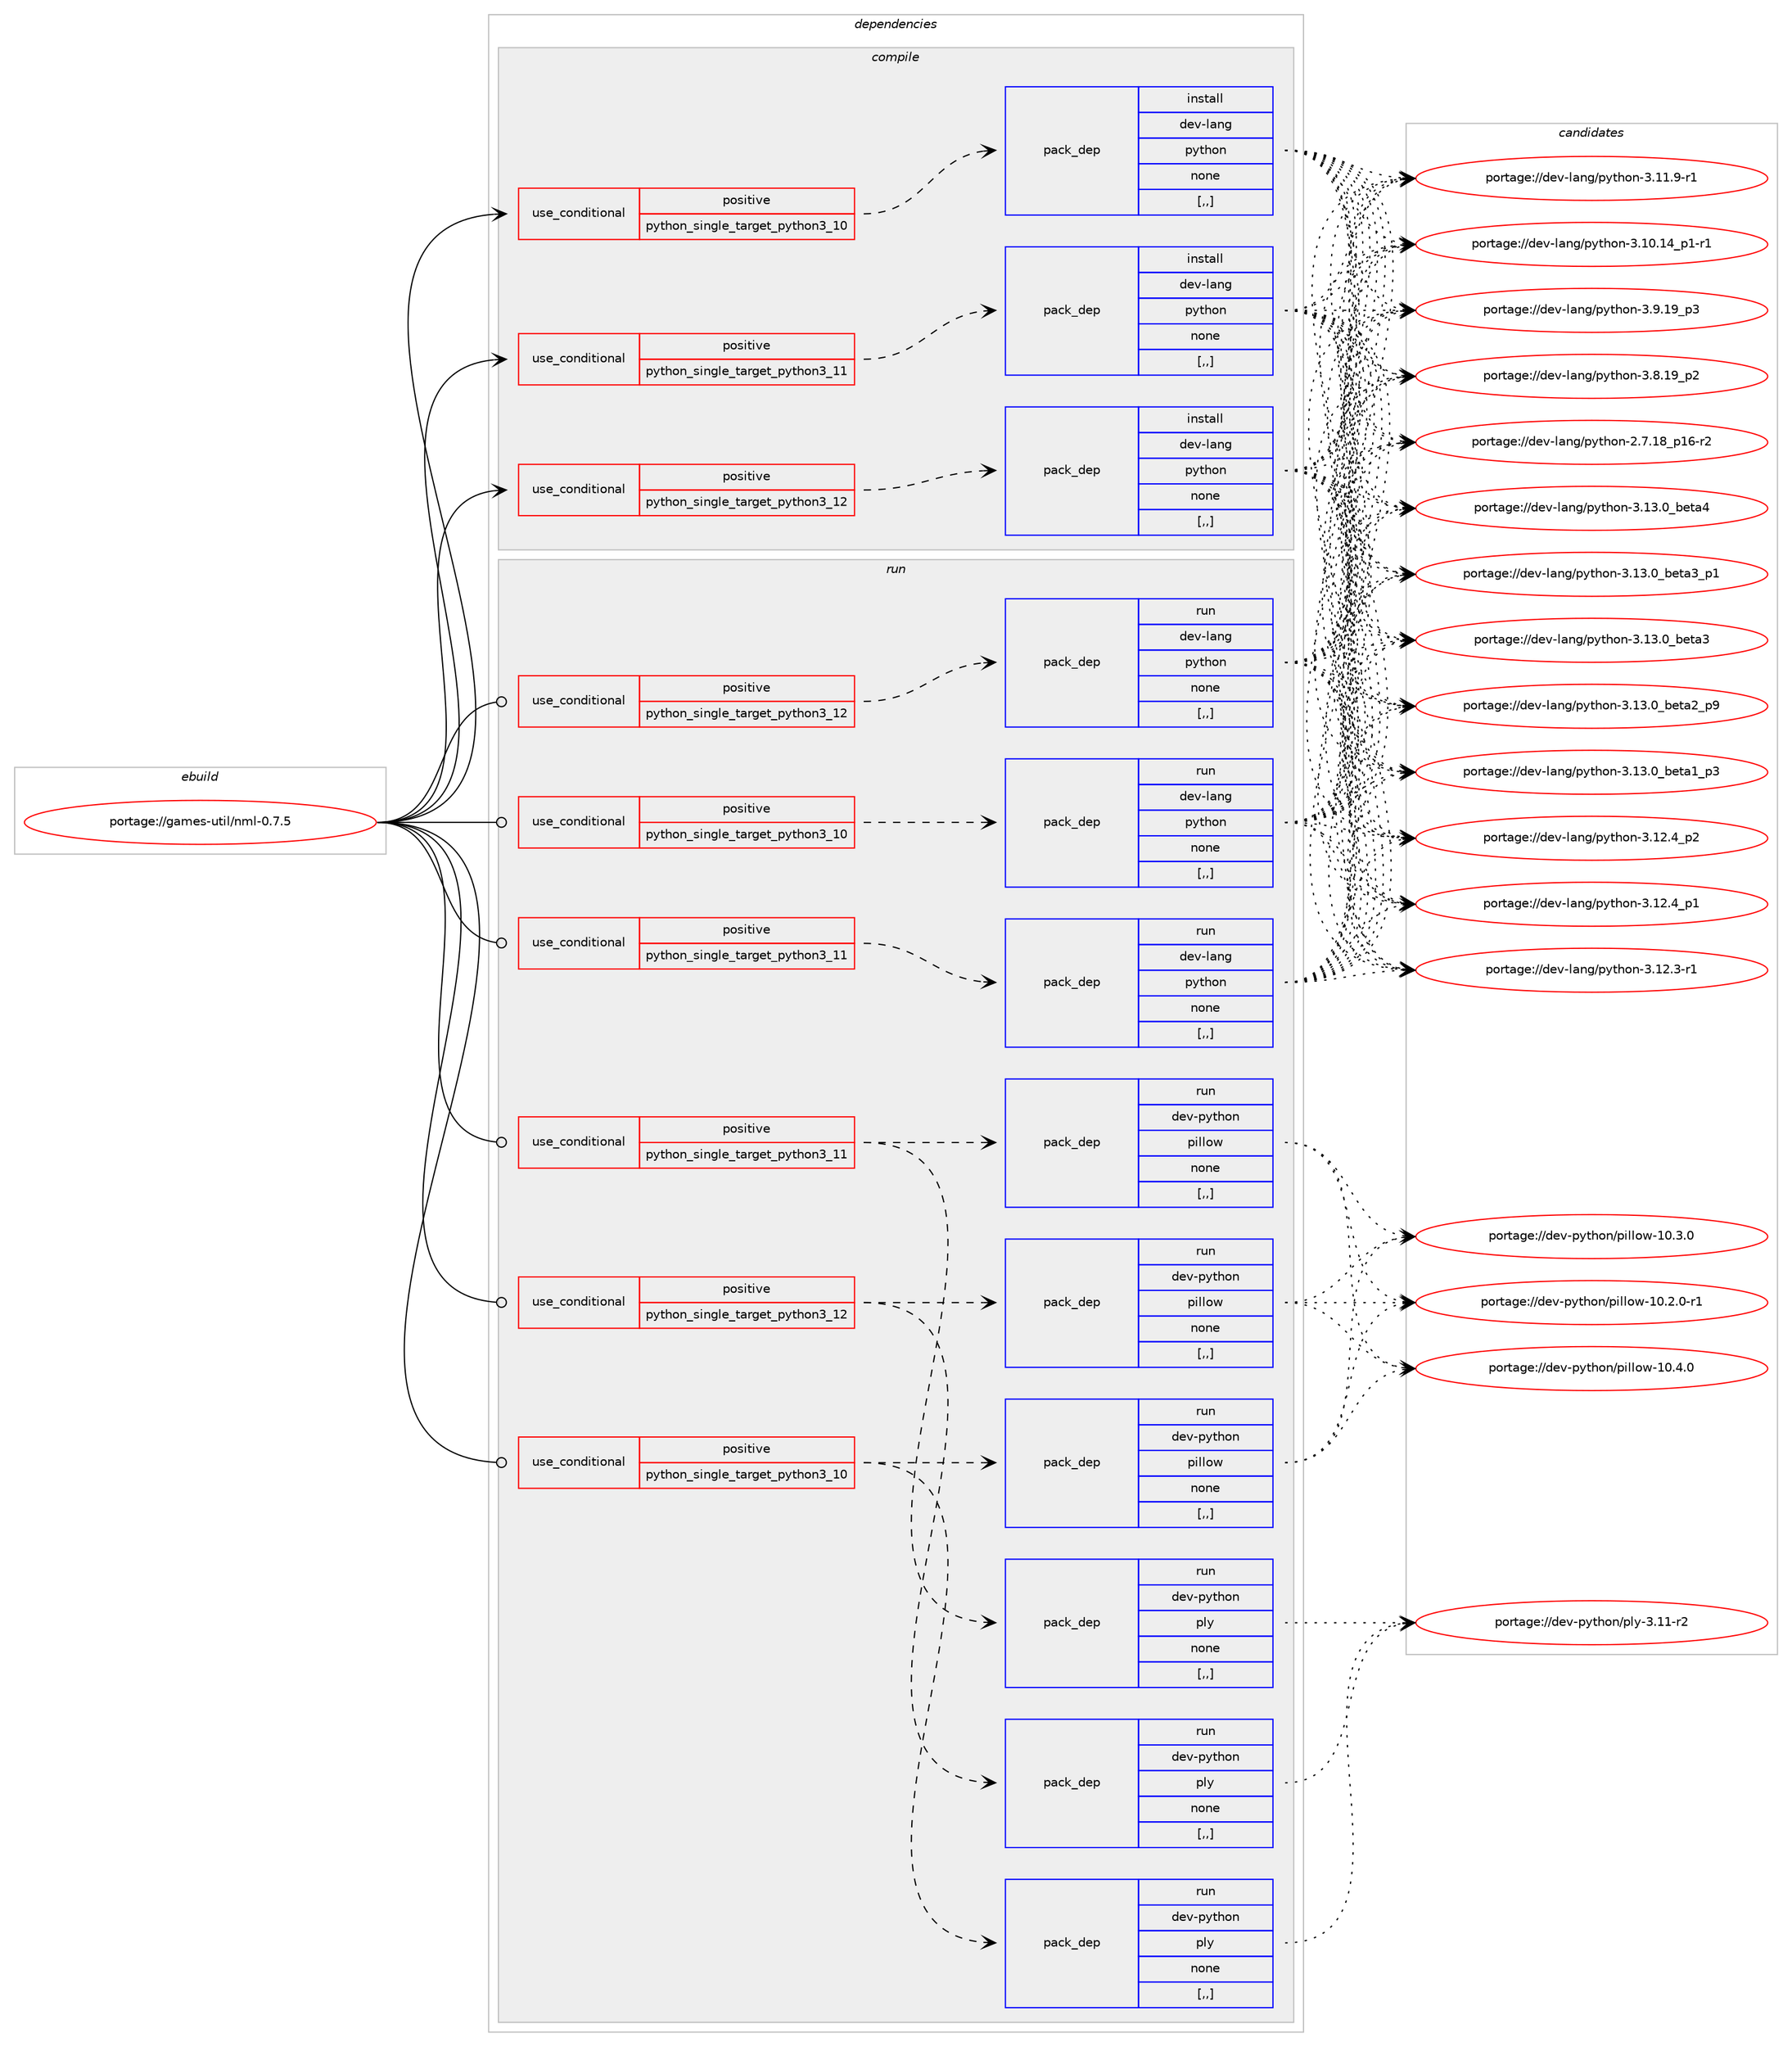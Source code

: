 digraph prolog {

# *************
# Graph options
# *************

newrank=true;
concentrate=true;
compound=true;
graph [rankdir=LR,fontname=Helvetica,fontsize=10,ranksep=1.5];#, ranksep=2.5, nodesep=0.2];
edge  [arrowhead=vee];
node  [fontname=Helvetica,fontsize=10];

# **********
# The ebuild
# **********

subgraph cluster_leftcol {
color=gray;
label=<<i>ebuild</i>>;
id [label="portage://games-util/nml-0.7.5", color=red, width=4, href="../games-util/nml-0.7.5.svg"];
}

# ****************
# The dependencies
# ****************

subgraph cluster_midcol {
color=gray;
label=<<i>dependencies</i>>;
subgraph cluster_compile {
fillcolor="#eeeeee";
style=filled;
label=<<i>compile</i>>;
subgraph cond64978 {
dependency235797 [label=<<TABLE BORDER="0" CELLBORDER="1" CELLSPACING="0" CELLPADDING="4"><TR><TD ROWSPAN="3" CELLPADDING="10">use_conditional</TD></TR><TR><TD>positive</TD></TR><TR><TD>python_single_target_python3_10</TD></TR></TABLE>>, shape=none, color=red];
subgraph pack169290 {
dependency235798 [label=<<TABLE BORDER="0" CELLBORDER="1" CELLSPACING="0" CELLPADDING="4" WIDTH="220"><TR><TD ROWSPAN="6" CELLPADDING="30">pack_dep</TD></TR><TR><TD WIDTH="110">install</TD></TR><TR><TD>dev-lang</TD></TR><TR><TD>python</TD></TR><TR><TD>none</TD></TR><TR><TD>[,,]</TD></TR></TABLE>>, shape=none, color=blue];
}
dependency235797:e -> dependency235798:w [weight=20,style="dashed",arrowhead="vee"];
}
id:e -> dependency235797:w [weight=20,style="solid",arrowhead="vee"];
subgraph cond64979 {
dependency235799 [label=<<TABLE BORDER="0" CELLBORDER="1" CELLSPACING="0" CELLPADDING="4"><TR><TD ROWSPAN="3" CELLPADDING="10">use_conditional</TD></TR><TR><TD>positive</TD></TR><TR><TD>python_single_target_python3_11</TD></TR></TABLE>>, shape=none, color=red];
subgraph pack169291 {
dependency235800 [label=<<TABLE BORDER="0" CELLBORDER="1" CELLSPACING="0" CELLPADDING="4" WIDTH="220"><TR><TD ROWSPAN="6" CELLPADDING="30">pack_dep</TD></TR><TR><TD WIDTH="110">install</TD></TR><TR><TD>dev-lang</TD></TR><TR><TD>python</TD></TR><TR><TD>none</TD></TR><TR><TD>[,,]</TD></TR></TABLE>>, shape=none, color=blue];
}
dependency235799:e -> dependency235800:w [weight=20,style="dashed",arrowhead="vee"];
}
id:e -> dependency235799:w [weight=20,style="solid",arrowhead="vee"];
subgraph cond64980 {
dependency235801 [label=<<TABLE BORDER="0" CELLBORDER="1" CELLSPACING="0" CELLPADDING="4"><TR><TD ROWSPAN="3" CELLPADDING="10">use_conditional</TD></TR><TR><TD>positive</TD></TR><TR><TD>python_single_target_python3_12</TD></TR></TABLE>>, shape=none, color=red];
subgraph pack169292 {
dependency235802 [label=<<TABLE BORDER="0" CELLBORDER="1" CELLSPACING="0" CELLPADDING="4" WIDTH="220"><TR><TD ROWSPAN="6" CELLPADDING="30">pack_dep</TD></TR><TR><TD WIDTH="110">install</TD></TR><TR><TD>dev-lang</TD></TR><TR><TD>python</TD></TR><TR><TD>none</TD></TR><TR><TD>[,,]</TD></TR></TABLE>>, shape=none, color=blue];
}
dependency235801:e -> dependency235802:w [weight=20,style="dashed",arrowhead="vee"];
}
id:e -> dependency235801:w [weight=20,style="solid",arrowhead="vee"];
}
subgraph cluster_compileandrun {
fillcolor="#eeeeee";
style=filled;
label=<<i>compile and run</i>>;
}
subgraph cluster_run {
fillcolor="#eeeeee";
style=filled;
label=<<i>run</i>>;
subgraph cond64981 {
dependency235803 [label=<<TABLE BORDER="0" CELLBORDER="1" CELLSPACING="0" CELLPADDING="4"><TR><TD ROWSPAN="3" CELLPADDING="10">use_conditional</TD></TR><TR><TD>positive</TD></TR><TR><TD>python_single_target_python3_10</TD></TR></TABLE>>, shape=none, color=red];
subgraph pack169293 {
dependency235804 [label=<<TABLE BORDER="0" CELLBORDER="1" CELLSPACING="0" CELLPADDING="4" WIDTH="220"><TR><TD ROWSPAN="6" CELLPADDING="30">pack_dep</TD></TR><TR><TD WIDTH="110">run</TD></TR><TR><TD>dev-lang</TD></TR><TR><TD>python</TD></TR><TR><TD>none</TD></TR><TR><TD>[,,]</TD></TR></TABLE>>, shape=none, color=blue];
}
dependency235803:e -> dependency235804:w [weight=20,style="dashed",arrowhead="vee"];
}
id:e -> dependency235803:w [weight=20,style="solid",arrowhead="odot"];
subgraph cond64982 {
dependency235805 [label=<<TABLE BORDER="0" CELLBORDER="1" CELLSPACING="0" CELLPADDING="4"><TR><TD ROWSPAN="3" CELLPADDING="10">use_conditional</TD></TR><TR><TD>positive</TD></TR><TR><TD>python_single_target_python3_10</TD></TR></TABLE>>, shape=none, color=red];
subgraph pack169294 {
dependency235806 [label=<<TABLE BORDER="0" CELLBORDER="1" CELLSPACING="0" CELLPADDING="4" WIDTH="220"><TR><TD ROWSPAN="6" CELLPADDING="30">pack_dep</TD></TR><TR><TD WIDTH="110">run</TD></TR><TR><TD>dev-python</TD></TR><TR><TD>pillow</TD></TR><TR><TD>none</TD></TR><TR><TD>[,,]</TD></TR></TABLE>>, shape=none, color=blue];
}
dependency235805:e -> dependency235806:w [weight=20,style="dashed",arrowhead="vee"];
subgraph pack169295 {
dependency235807 [label=<<TABLE BORDER="0" CELLBORDER="1" CELLSPACING="0" CELLPADDING="4" WIDTH="220"><TR><TD ROWSPAN="6" CELLPADDING="30">pack_dep</TD></TR><TR><TD WIDTH="110">run</TD></TR><TR><TD>dev-python</TD></TR><TR><TD>ply</TD></TR><TR><TD>none</TD></TR><TR><TD>[,,]</TD></TR></TABLE>>, shape=none, color=blue];
}
dependency235805:e -> dependency235807:w [weight=20,style="dashed",arrowhead="vee"];
}
id:e -> dependency235805:w [weight=20,style="solid",arrowhead="odot"];
subgraph cond64983 {
dependency235808 [label=<<TABLE BORDER="0" CELLBORDER="1" CELLSPACING="0" CELLPADDING="4"><TR><TD ROWSPAN="3" CELLPADDING="10">use_conditional</TD></TR><TR><TD>positive</TD></TR><TR><TD>python_single_target_python3_11</TD></TR></TABLE>>, shape=none, color=red];
subgraph pack169296 {
dependency235809 [label=<<TABLE BORDER="0" CELLBORDER="1" CELLSPACING="0" CELLPADDING="4" WIDTH="220"><TR><TD ROWSPAN="6" CELLPADDING="30">pack_dep</TD></TR><TR><TD WIDTH="110">run</TD></TR><TR><TD>dev-lang</TD></TR><TR><TD>python</TD></TR><TR><TD>none</TD></TR><TR><TD>[,,]</TD></TR></TABLE>>, shape=none, color=blue];
}
dependency235808:e -> dependency235809:w [weight=20,style="dashed",arrowhead="vee"];
}
id:e -> dependency235808:w [weight=20,style="solid",arrowhead="odot"];
subgraph cond64984 {
dependency235810 [label=<<TABLE BORDER="0" CELLBORDER="1" CELLSPACING="0" CELLPADDING="4"><TR><TD ROWSPAN="3" CELLPADDING="10">use_conditional</TD></TR><TR><TD>positive</TD></TR><TR><TD>python_single_target_python3_11</TD></TR></TABLE>>, shape=none, color=red];
subgraph pack169297 {
dependency235811 [label=<<TABLE BORDER="0" CELLBORDER="1" CELLSPACING="0" CELLPADDING="4" WIDTH="220"><TR><TD ROWSPAN="6" CELLPADDING="30">pack_dep</TD></TR><TR><TD WIDTH="110">run</TD></TR><TR><TD>dev-python</TD></TR><TR><TD>pillow</TD></TR><TR><TD>none</TD></TR><TR><TD>[,,]</TD></TR></TABLE>>, shape=none, color=blue];
}
dependency235810:e -> dependency235811:w [weight=20,style="dashed",arrowhead="vee"];
subgraph pack169298 {
dependency235812 [label=<<TABLE BORDER="0" CELLBORDER="1" CELLSPACING="0" CELLPADDING="4" WIDTH="220"><TR><TD ROWSPAN="6" CELLPADDING="30">pack_dep</TD></TR><TR><TD WIDTH="110">run</TD></TR><TR><TD>dev-python</TD></TR><TR><TD>ply</TD></TR><TR><TD>none</TD></TR><TR><TD>[,,]</TD></TR></TABLE>>, shape=none, color=blue];
}
dependency235810:e -> dependency235812:w [weight=20,style="dashed",arrowhead="vee"];
}
id:e -> dependency235810:w [weight=20,style="solid",arrowhead="odot"];
subgraph cond64985 {
dependency235813 [label=<<TABLE BORDER="0" CELLBORDER="1" CELLSPACING="0" CELLPADDING="4"><TR><TD ROWSPAN="3" CELLPADDING="10">use_conditional</TD></TR><TR><TD>positive</TD></TR><TR><TD>python_single_target_python3_12</TD></TR></TABLE>>, shape=none, color=red];
subgraph pack169299 {
dependency235814 [label=<<TABLE BORDER="0" CELLBORDER="1" CELLSPACING="0" CELLPADDING="4" WIDTH="220"><TR><TD ROWSPAN="6" CELLPADDING="30">pack_dep</TD></TR><TR><TD WIDTH="110">run</TD></TR><TR><TD>dev-lang</TD></TR><TR><TD>python</TD></TR><TR><TD>none</TD></TR><TR><TD>[,,]</TD></TR></TABLE>>, shape=none, color=blue];
}
dependency235813:e -> dependency235814:w [weight=20,style="dashed",arrowhead="vee"];
}
id:e -> dependency235813:w [weight=20,style="solid",arrowhead="odot"];
subgraph cond64986 {
dependency235815 [label=<<TABLE BORDER="0" CELLBORDER="1" CELLSPACING="0" CELLPADDING="4"><TR><TD ROWSPAN="3" CELLPADDING="10">use_conditional</TD></TR><TR><TD>positive</TD></TR><TR><TD>python_single_target_python3_12</TD></TR></TABLE>>, shape=none, color=red];
subgraph pack169300 {
dependency235816 [label=<<TABLE BORDER="0" CELLBORDER="1" CELLSPACING="0" CELLPADDING="4" WIDTH="220"><TR><TD ROWSPAN="6" CELLPADDING="30">pack_dep</TD></TR><TR><TD WIDTH="110">run</TD></TR><TR><TD>dev-python</TD></TR><TR><TD>pillow</TD></TR><TR><TD>none</TD></TR><TR><TD>[,,]</TD></TR></TABLE>>, shape=none, color=blue];
}
dependency235815:e -> dependency235816:w [weight=20,style="dashed",arrowhead="vee"];
subgraph pack169301 {
dependency235817 [label=<<TABLE BORDER="0" CELLBORDER="1" CELLSPACING="0" CELLPADDING="4" WIDTH="220"><TR><TD ROWSPAN="6" CELLPADDING="30">pack_dep</TD></TR><TR><TD WIDTH="110">run</TD></TR><TR><TD>dev-python</TD></TR><TR><TD>ply</TD></TR><TR><TD>none</TD></TR><TR><TD>[,,]</TD></TR></TABLE>>, shape=none, color=blue];
}
dependency235815:e -> dependency235817:w [weight=20,style="dashed",arrowhead="vee"];
}
id:e -> dependency235815:w [weight=20,style="solid",arrowhead="odot"];
}
}

# **************
# The candidates
# **************

subgraph cluster_choices {
rank=same;
color=gray;
label=<<i>candidates</i>>;

subgraph choice169290 {
color=black;
nodesep=1;
choice1001011184510897110103471121211161041111104551464951464895981011169752 [label="portage://dev-lang/python-3.13.0_beta4", color=red, width=4,href="../dev-lang/python-3.13.0_beta4.svg"];
choice10010111845108971101034711212111610411111045514649514648959810111697519511249 [label="portage://dev-lang/python-3.13.0_beta3_p1", color=red, width=4,href="../dev-lang/python-3.13.0_beta3_p1.svg"];
choice1001011184510897110103471121211161041111104551464951464895981011169751 [label="portage://dev-lang/python-3.13.0_beta3", color=red, width=4,href="../dev-lang/python-3.13.0_beta3.svg"];
choice10010111845108971101034711212111610411111045514649514648959810111697509511257 [label="portage://dev-lang/python-3.13.0_beta2_p9", color=red, width=4,href="../dev-lang/python-3.13.0_beta2_p9.svg"];
choice10010111845108971101034711212111610411111045514649514648959810111697499511251 [label="portage://dev-lang/python-3.13.0_beta1_p3", color=red, width=4,href="../dev-lang/python-3.13.0_beta1_p3.svg"];
choice100101118451089711010347112121116104111110455146495046529511250 [label="portage://dev-lang/python-3.12.4_p2", color=red, width=4,href="../dev-lang/python-3.12.4_p2.svg"];
choice100101118451089711010347112121116104111110455146495046529511249 [label="portage://dev-lang/python-3.12.4_p1", color=red, width=4,href="../dev-lang/python-3.12.4_p1.svg"];
choice100101118451089711010347112121116104111110455146495046514511449 [label="portage://dev-lang/python-3.12.3-r1", color=red, width=4,href="../dev-lang/python-3.12.3-r1.svg"];
choice100101118451089711010347112121116104111110455146494946574511449 [label="portage://dev-lang/python-3.11.9-r1", color=red, width=4,href="../dev-lang/python-3.11.9-r1.svg"];
choice100101118451089711010347112121116104111110455146494846495295112494511449 [label="portage://dev-lang/python-3.10.14_p1-r1", color=red, width=4,href="../dev-lang/python-3.10.14_p1-r1.svg"];
choice100101118451089711010347112121116104111110455146574649579511251 [label="portage://dev-lang/python-3.9.19_p3", color=red, width=4,href="../dev-lang/python-3.9.19_p3.svg"];
choice100101118451089711010347112121116104111110455146564649579511250 [label="portage://dev-lang/python-3.8.19_p2", color=red, width=4,href="../dev-lang/python-3.8.19_p2.svg"];
choice100101118451089711010347112121116104111110455046554649569511249544511450 [label="portage://dev-lang/python-2.7.18_p16-r2", color=red, width=4,href="../dev-lang/python-2.7.18_p16-r2.svg"];
dependency235798:e -> choice1001011184510897110103471121211161041111104551464951464895981011169752:w [style=dotted,weight="100"];
dependency235798:e -> choice10010111845108971101034711212111610411111045514649514648959810111697519511249:w [style=dotted,weight="100"];
dependency235798:e -> choice1001011184510897110103471121211161041111104551464951464895981011169751:w [style=dotted,weight="100"];
dependency235798:e -> choice10010111845108971101034711212111610411111045514649514648959810111697509511257:w [style=dotted,weight="100"];
dependency235798:e -> choice10010111845108971101034711212111610411111045514649514648959810111697499511251:w [style=dotted,weight="100"];
dependency235798:e -> choice100101118451089711010347112121116104111110455146495046529511250:w [style=dotted,weight="100"];
dependency235798:e -> choice100101118451089711010347112121116104111110455146495046529511249:w [style=dotted,weight="100"];
dependency235798:e -> choice100101118451089711010347112121116104111110455146495046514511449:w [style=dotted,weight="100"];
dependency235798:e -> choice100101118451089711010347112121116104111110455146494946574511449:w [style=dotted,weight="100"];
dependency235798:e -> choice100101118451089711010347112121116104111110455146494846495295112494511449:w [style=dotted,weight="100"];
dependency235798:e -> choice100101118451089711010347112121116104111110455146574649579511251:w [style=dotted,weight="100"];
dependency235798:e -> choice100101118451089711010347112121116104111110455146564649579511250:w [style=dotted,weight="100"];
dependency235798:e -> choice100101118451089711010347112121116104111110455046554649569511249544511450:w [style=dotted,weight="100"];
}
subgraph choice169291 {
color=black;
nodesep=1;
choice1001011184510897110103471121211161041111104551464951464895981011169752 [label="portage://dev-lang/python-3.13.0_beta4", color=red, width=4,href="../dev-lang/python-3.13.0_beta4.svg"];
choice10010111845108971101034711212111610411111045514649514648959810111697519511249 [label="portage://dev-lang/python-3.13.0_beta3_p1", color=red, width=4,href="../dev-lang/python-3.13.0_beta3_p1.svg"];
choice1001011184510897110103471121211161041111104551464951464895981011169751 [label="portage://dev-lang/python-3.13.0_beta3", color=red, width=4,href="../dev-lang/python-3.13.0_beta3.svg"];
choice10010111845108971101034711212111610411111045514649514648959810111697509511257 [label="portage://dev-lang/python-3.13.0_beta2_p9", color=red, width=4,href="../dev-lang/python-3.13.0_beta2_p9.svg"];
choice10010111845108971101034711212111610411111045514649514648959810111697499511251 [label="portage://dev-lang/python-3.13.0_beta1_p3", color=red, width=4,href="../dev-lang/python-3.13.0_beta1_p3.svg"];
choice100101118451089711010347112121116104111110455146495046529511250 [label="portage://dev-lang/python-3.12.4_p2", color=red, width=4,href="../dev-lang/python-3.12.4_p2.svg"];
choice100101118451089711010347112121116104111110455146495046529511249 [label="portage://dev-lang/python-3.12.4_p1", color=red, width=4,href="../dev-lang/python-3.12.4_p1.svg"];
choice100101118451089711010347112121116104111110455146495046514511449 [label="portage://dev-lang/python-3.12.3-r1", color=red, width=4,href="../dev-lang/python-3.12.3-r1.svg"];
choice100101118451089711010347112121116104111110455146494946574511449 [label="portage://dev-lang/python-3.11.9-r1", color=red, width=4,href="../dev-lang/python-3.11.9-r1.svg"];
choice100101118451089711010347112121116104111110455146494846495295112494511449 [label="portage://dev-lang/python-3.10.14_p1-r1", color=red, width=4,href="../dev-lang/python-3.10.14_p1-r1.svg"];
choice100101118451089711010347112121116104111110455146574649579511251 [label="portage://dev-lang/python-3.9.19_p3", color=red, width=4,href="../dev-lang/python-3.9.19_p3.svg"];
choice100101118451089711010347112121116104111110455146564649579511250 [label="portage://dev-lang/python-3.8.19_p2", color=red, width=4,href="../dev-lang/python-3.8.19_p2.svg"];
choice100101118451089711010347112121116104111110455046554649569511249544511450 [label="portage://dev-lang/python-2.7.18_p16-r2", color=red, width=4,href="../dev-lang/python-2.7.18_p16-r2.svg"];
dependency235800:e -> choice1001011184510897110103471121211161041111104551464951464895981011169752:w [style=dotted,weight="100"];
dependency235800:e -> choice10010111845108971101034711212111610411111045514649514648959810111697519511249:w [style=dotted,weight="100"];
dependency235800:e -> choice1001011184510897110103471121211161041111104551464951464895981011169751:w [style=dotted,weight="100"];
dependency235800:e -> choice10010111845108971101034711212111610411111045514649514648959810111697509511257:w [style=dotted,weight="100"];
dependency235800:e -> choice10010111845108971101034711212111610411111045514649514648959810111697499511251:w [style=dotted,weight="100"];
dependency235800:e -> choice100101118451089711010347112121116104111110455146495046529511250:w [style=dotted,weight="100"];
dependency235800:e -> choice100101118451089711010347112121116104111110455146495046529511249:w [style=dotted,weight="100"];
dependency235800:e -> choice100101118451089711010347112121116104111110455146495046514511449:w [style=dotted,weight="100"];
dependency235800:e -> choice100101118451089711010347112121116104111110455146494946574511449:w [style=dotted,weight="100"];
dependency235800:e -> choice100101118451089711010347112121116104111110455146494846495295112494511449:w [style=dotted,weight="100"];
dependency235800:e -> choice100101118451089711010347112121116104111110455146574649579511251:w [style=dotted,weight="100"];
dependency235800:e -> choice100101118451089711010347112121116104111110455146564649579511250:w [style=dotted,weight="100"];
dependency235800:e -> choice100101118451089711010347112121116104111110455046554649569511249544511450:w [style=dotted,weight="100"];
}
subgraph choice169292 {
color=black;
nodesep=1;
choice1001011184510897110103471121211161041111104551464951464895981011169752 [label="portage://dev-lang/python-3.13.0_beta4", color=red, width=4,href="../dev-lang/python-3.13.0_beta4.svg"];
choice10010111845108971101034711212111610411111045514649514648959810111697519511249 [label="portage://dev-lang/python-3.13.0_beta3_p1", color=red, width=4,href="../dev-lang/python-3.13.0_beta3_p1.svg"];
choice1001011184510897110103471121211161041111104551464951464895981011169751 [label="portage://dev-lang/python-3.13.0_beta3", color=red, width=4,href="../dev-lang/python-3.13.0_beta3.svg"];
choice10010111845108971101034711212111610411111045514649514648959810111697509511257 [label="portage://dev-lang/python-3.13.0_beta2_p9", color=red, width=4,href="../dev-lang/python-3.13.0_beta2_p9.svg"];
choice10010111845108971101034711212111610411111045514649514648959810111697499511251 [label="portage://dev-lang/python-3.13.0_beta1_p3", color=red, width=4,href="../dev-lang/python-3.13.0_beta1_p3.svg"];
choice100101118451089711010347112121116104111110455146495046529511250 [label="portage://dev-lang/python-3.12.4_p2", color=red, width=4,href="../dev-lang/python-3.12.4_p2.svg"];
choice100101118451089711010347112121116104111110455146495046529511249 [label="portage://dev-lang/python-3.12.4_p1", color=red, width=4,href="../dev-lang/python-3.12.4_p1.svg"];
choice100101118451089711010347112121116104111110455146495046514511449 [label="portage://dev-lang/python-3.12.3-r1", color=red, width=4,href="../dev-lang/python-3.12.3-r1.svg"];
choice100101118451089711010347112121116104111110455146494946574511449 [label="portage://dev-lang/python-3.11.9-r1", color=red, width=4,href="../dev-lang/python-3.11.9-r1.svg"];
choice100101118451089711010347112121116104111110455146494846495295112494511449 [label="portage://dev-lang/python-3.10.14_p1-r1", color=red, width=4,href="../dev-lang/python-3.10.14_p1-r1.svg"];
choice100101118451089711010347112121116104111110455146574649579511251 [label="portage://dev-lang/python-3.9.19_p3", color=red, width=4,href="../dev-lang/python-3.9.19_p3.svg"];
choice100101118451089711010347112121116104111110455146564649579511250 [label="portage://dev-lang/python-3.8.19_p2", color=red, width=4,href="../dev-lang/python-3.8.19_p2.svg"];
choice100101118451089711010347112121116104111110455046554649569511249544511450 [label="portage://dev-lang/python-2.7.18_p16-r2", color=red, width=4,href="../dev-lang/python-2.7.18_p16-r2.svg"];
dependency235802:e -> choice1001011184510897110103471121211161041111104551464951464895981011169752:w [style=dotted,weight="100"];
dependency235802:e -> choice10010111845108971101034711212111610411111045514649514648959810111697519511249:w [style=dotted,weight="100"];
dependency235802:e -> choice1001011184510897110103471121211161041111104551464951464895981011169751:w [style=dotted,weight="100"];
dependency235802:e -> choice10010111845108971101034711212111610411111045514649514648959810111697509511257:w [style=dotted,weight="100"];
dependency235802:e -> choice10010111845108971101034711212111610411111045514649514648959810111697499511251:w [style=dotted,weight="100"];
dependency235802:e -> choice100101118451089711010347112121116104111110455146495046529511250:w [style=dotted,weight="100"];
dependency235802:e -> choice100101118451089711010347112121116104111110455146495046529511249:w [style=dotted,weight="100"];
dependency235802:e -> choice100101118451089711010347112121116104111110455146495046514511449:w [style=dotted,weight="100"];
dependency235802:e -> choice100101118451089711010347112121116104111110455146494946574511449:w [style=dotted,weight="100"];
dependency235802:e -> choice100101118451089711010347112121116104111110455146494846495295112494511449:w [style=dotted,weight="100"];
dependency235802:e -> choice100101118451089711010347112121116104111110455146574649579511251:w [style=dotted,weight="100"];
dependency235802:e -> choice100101118451089711010347112121116104111110455146564649579511250:w [style=dotted,weight="100"];
dependency235802:e -> choice100101118451089711010347112121116104111110455046554649569511249544511450:w [style=dotted,weight="100"];
}
subgraph choice169293 {
color=black;
nodesep=1;
choice1001011184510897110103471121211161041111104551464951464895981011169752 [label="portage://dev-lang/python-3.13.0_beta4", color=red, width=4,href="../dev-lang/python-3.13.0_beta4.svg"];
choice10010111845108971101034711212111610411111045514649514648959810111697519511249 [label="portage://dev-lang/python-3.13.0_beta3_p1", color=red, width=4,href="../dev-lang/python-3.13.0_beta3_p1.svg"];
choice1001011184510897110103471121211161041111104551464951464895981011169751 [label="portage://dev-lang/python-3.13.0_beta3", color=red, width=4,href="../dev-lang/python-3.13.0_beta3.svg"];
choice10010111845108971101034711212111610411111045514649514648959810111697509511257 [label="portage://dev-lang/python-3.13.0_beta2_p9", color=red, width=4,href="../dev-lang/python-3.13.0_beta2_p9.svg"];
choice10010111845108971101034711212111610411111045514649514648959810111697499511251 [label="portage://dev-lang/python-3.13.0_beta1_p3", color=red, width=4,href="../dev-lang/python-3.13.0_beta1_p3.svg"];
choice100101118451089711010347112121116104111110455146495046529511250 [label="portage://dev-lang/python-3.12.4_p2", color=red, width=4,href="../dev-lang/python-3.12.4_p2.svg"];
choice100101118451089711010347112121116104111110455146495046529511249 [label="portage://dev-lang/python-3.12.4_p1", color=red, width=4,href="../dev-lang/python-3.12.4_p1.svg"];
choice100101118451089711010347112121116104111110455146495046514511449 [label="portage://dev-lang/python-3.12.3-r1", color=red, width=4,href="../dev-lang/python-3.12.3-r1.svg"];
choice100101118451089711010347112121116104111110455146494946574511449 [label="portage://dev-lang/python-3.11.9-r1", color=red, width=4,href="../dev-lang/python-3.11.9-r1.svg"];
choice100101118451089711010347112121116104111110455146494846495295112494511449 [label="portage://dev-lang/python-3.10.14_p1-r1", color=red, width=4,href="../dev-lang/python-3.10.14_p1-r1.svg"];
choice100101118451089711010347112121116104111110455146574649579511251 [label="portage://dev-lang/python-3.9.19_p3", color=red, width=4,href="../dev-lang/python-3.9.19_p3.svg"];
choice100101118451089711010347112121116104111110455146564649579511250 [label="portage://dev-lang/python-3.8.19_p2", color=red, width=4,href="../dev-lang/python-3.8.19_p2.svg"];
choice100101118451089711010347112121116104111110455046554649569511249544511450 [label="portage://dev-lang/python-2.7.18_p16-r2", color=red, width=4,href="../dev-lang/python-2.7.18_p16-r2.svg"];
dependency235804:e -> choice1001011184510897110103471121211161041111104551464951464895981011169752:w [style=dotted,weight="100"];
dependency235804:e -> choice10010111845108971101034711212111610411111045514649514648959810111697519511249:w [style=dotted,weight="100"];
dependency235804:e -> choice1001011184510897110103471121211161041111104551464951464895981011169751:w [style=dotted,weight="100"];
dependency235804:e -> choice10010111845108971101034711212111610411111045514649514648959810111697509511257:w [style=dotted,weight="100"];
dependency235804:e -> choice10010111845108971101034711212111610411111045514649514648959810111697499511251:w [style=dotted,weight="100"];
dependency235804:e -> choice100101118451089711010347112121116104111110455146495046529511250:w [style=dotted,weight="100"];
dependency235804:e -> choice100101118451089711010347112121116104111110455146495046529511249:w [style=dotted,weight="100"];
dependency235804:e -> choice100101118451089711010347112121116104111110455146495046514511449:w [style=dotted,weight="100"];
dependency235804:e -> choice100101118451089711010347112121116104111110455146494946574511449:w [style=dotted,weight="100"];
dependency235804:e -> choice100101118451089711010347112121116104111110455146494846495295112494511449:w [style=dotted,weight="100"];
dependency235804:e -> choice100101118451089711010347112121116104111110455146574649579511251:w [style=dotted,weight="100"];
dependency235804:e -> choice100101118451089711010347112121116104111110455146564649579511250:w [style=dotted,weight="100"];
dependency235804:e -> choice100101118451089711010347112121116104111110455046554649569511249544511450:w [style=dotted,weight="100"];
}
subgraph choice169294 {
color=black;
nodesep=1;
choice100101118451121211161041111104711210510810811111945494846524648 [label="portage://dev-python/pillow-10.4.0", color=red, width=4,href="../dev-python/pillow-10.4.0.svg"];
choice100101118451121211161041111104711210510810811111945494846514648 [label="portage://dev-python/pillow-10.3.0", color=red, width=4,href="../dev-python/pillow-10.3.0.svg"];
choice1001011184511212111610411111047112105108108111119454948465046484511449 [label="portage://dev-python/pillow-10.2.0-r1", color=red, width=4,href="../dev-python/pillow-10.2.0-r1.svg"];
dependency235806:e -> choice100101118451121211161041111104711210510810811111945494846524648:w [style=dotted,weight="100"];
dependency235806:e -> choice100101118451121211161041111104711210510810811111945494846514648:w [style=dotted,weight="100"];
dependency235806:e -> choice1001011184511212111610411111047112105108108111119454948465046484511449:w [style=dotted,weight="100"];
}
subgraph choice169295 {
color=black;
nodesep=1;
choice100101118451121211161041111104711210812145514649494511450 [label="portage://dev-python/ply-3.11-r2", color=red, width=4,href="../dev-python/ply-3.11-r2.svg"];
dependency235807:e -> choice100101118451121211161041111104711210812145514649494511450:w [style=dotted,weight="100"];
}
subgraph choice169296 {
color=black;
nodesep=1;
choice1001011184510897110103471121211161041111104551464951464895981011169752 [label="portage://dev-lang/python-3.13.0_beta4", color=red, width=4,href="../dev-lang/python-3.13.0_beta4.svg"];
choice10010111845108971101034711212111610411111045514649514648959810111697519511249 [label="portage://dev-lang/python-3.13.0_beta3_p1", color=red, width=4,href="../dev-lang/python-3.13.0_beta3_p1.svg"];
choice1001011184510897110103471121211161041111104551464951464895981011169751 [label="portage://dev-lang/python-3.13.0_beta3", color=red, width=4,href="../dev-lang/python-3.13.0_beta3.svg"];
choice10010111845108971101034711212111610411111045514649514648959810111697509511257 [label="portage://dev-lang/python-3.13.0_beta2_p9", color=red, width=4,href="../dev-lang/python-3.13.0_beta2_p9.svg"];
choice10010111845108971101034711212111610411111045514649514648959810111697499511251 [label="portage://dev-lang/python-3.13.0_beta1_p3", color=red, width=4,href="../dev-lang/python-3.13.0_beta1_p3.svg"];
choice100101118451089711010347112121116104111110455146495046529511250 [label="portage://dev-lang/python-3.12.4_p2", color=red, width=4,href="../dev-lang/python-3.12.4_p2.svg"];
choice100101118451089711010347112121116104111110455146495046529511249 [label="portage://dev-lang/python-3.12.4_p1", color=red, width=4,href="../dev-lang/python-3.12.4_p1.svg"];
choice100101118451089711010347112121116104111110455146495046514511449 [label="portage://dev-lang/python-3.12.3-r1", color=red, width=4,href="../dev-lang/python-3.12.3-r1.svg"];
choice100101118451089711010347112121116104111110455146494946574511449 [label="portage://dev-lang/python-3.11.9-r1", color=red, width=4,href="../dev-lang/python-3.11.9-r1.svg"];
choice100101118451089711010347112121116104111110455146494846495295112494511449 [label="portage://dev-lang/python-3.10.14_p1-r1", color=red, width=4,href="../dev-lang/python-3.10.14_p1-r1.svg"];
choice100101118451089711010347112121116104111110455146574649579511251 [label="portage://dev-lang/python-3.9.19_p3", color=red, width=4,href="../dev-lang/python-3.9.19_p3.svg"];
choice100101118451089711010347112121116104111110455146564649579511250 [label="portage://dev-lang/python-3.8.19_p2", color=red, width=4,href="../dev-lang/python-3.8.19_p2.svg"];
choice100101118451089711010347112121116104111110455046554649569511249544511450 [label="portage://dev-lang/python-2.7.18_p16-r2", color=red, width=4,href="../dev-lang/python-2.7.18_p16-r2.svg"];
dependency235809:e -> choice1001011184510897110103471121211161041111104551464951464895981011169752:w [style=dotted,weight="100"];
dependency235809:e -> choice10010111845108971101034711212111610411111045514649514648959810111697519511249:w [style=dotted,weight="100"];
dependency235809:e -> choice1001011184510897110103471121211161041111104551464951464895981011169751:w [style=dotted,weight="100"];
dependency235809:e -> choice10010111845108971101034711212111610411111045514649514648959810111697509511257:w [style=dotted,weight="100"];
dependency235809:e -> choice10010111845108971101034711212111610411111045514649514648959810111697499511251:w [style=dotted,weight="100"];
dependency235809:e -> choice100101118451089711010347112121116104111110455146495046529511250:w [style=dotted,weight="100"];
dependency235809:e -> choice100101118451089711010347112121116104111110455146495046529511249:w [style=dotted,weight="100"];
dependency235809:e -> choice100101118451089711010347112121116104111110455146495046514511449:w [style=dotted,weight="100"];
dependency235809:e -> choice100101118451089711010347112121116104111110455146494946574511449:w [style=dotted,weight="100"];
dependency235809:e -> choice100101118451089711010347112121116104111110455146494846495295112494511449:w [style=dotted,weight="100"];
dependency235809:e -> choice100101118451089711010347112121116104111110455146574649579511251:w [style=dotted,weight="100"];
dependency235809:e -> choice100101118451089711010347112121116104111110455146564649579511250:w [style=dotted,weight="100"];
dependency235809:e -> choice100101118451089711010347112121116104111110455046554649569511249544511450:w [style=dotted,weight="100"];
}
subgraph choice169297 {
color=black;
nodesep=1;
choice100101118451121211161041111104711210510810811111945494846524648 [label="portage://dev-python/pillow-10.4.0", color=red, width=4,href="../dev-python/pillow-10.4.0.svg"];
choice100101118451121211161041111104711210510810811111945494846514648 [label="portage://dev-python/pillow-10.3.0", color=red, width=4,href="../dev-python/pillow-10.3.0.svg"];
choice1001011184511212111610411111047112105108108111119454948465046484511449 [label="portage://dev-python/pillow-10.2.0-r1", color=red, width=4,href="../dev-python/pillow-10.2.0-r1.svg"];
dependency235811:e -> choice100101118451121211161041111104711210510810811111945494846524648:w [style=dotted,weight="100"];
dependency235811:e -> choice100101118451121211161041111104711210510810811111945494846514648:w [style=dotted,weight="100"];
dependency235811:e -> choice1001011184511212111610411111047112105108108111119454948465046484511449:w [style=dotted,weight="100"];
}
subgraph choice169298 {
color=black;
nodesep=1;
choice100101118451121211161041111104711210812145514649494511450 [label="portage://dev-python/ply-3.11-r2", color=red, width=4,href="../dev-python/ply-3.11-r2.svg"];
dependency235812:e -> choice100101118451121211161041111104711210812145514649494511450:w [style=dotted,weight="100"];
}
subgraph choice169299 {
color=black;
nodesep=1;
choice1001011184510897110103471121211161041111104551464951464895981011169752 [label="portage://dev-lang/python-3.13.0_beta4", color=red, width=4,href="../dev-lang/python-3.13.0_beta4.svg"];
choice10010111845108971101034711212111610411111045514649514648959810111697519511249 [label="portage://dev-lang/python-3.13.0_beta3_p1", color=red, width=4,href="../dev-lang/python-3.13.0_beta3_p1.svg"];
choice1001011184510897110103471121211161041111104551464951464895981011169751 [label="portage://dev-lang/python-3.13.0_beta3", color=red, width=4,href="../dev-lang/python-3.13.0_beta3.svg"];
choice10010111845108971101034711212111610411111045514649514648959810111697509511257 [label="portage://dev-lang/python-3.13.0_beta2_p9", color=red, width=4,href="../dev-lang/python-3.13.0_beta2_p9.svg"];
choice10010111845108971101034711212111610411111045514649514648959810111697499511251 [label="portage://dev-lang/python-3.13.0_beta1_p3", color=red, width=4,href="../dev-lang/python-3.13.0_beta1_p3.svg"];
choice100101118451089711010347112121116104111110455146495046529511250 [label="portage://dev-lang/python-3.12.4_p2", color=red, width=4,href="../dev-lang/python-3.12.4_p2.svg"];
choice100101118451089711010347112121116104111110455146495046529511249 [label="portage://dev-lang/python-3.12.4_p1", color=red, width=4,href="../dev-lang/python-3.12.4_p1.svg"];
choice100101118451089711010347112121116104111110455146495046514511449 [label="portage://dev-lang/python-3.12.3-r1", color=red, width=4,href="../dev-lang/python-3.12.3-r1.svg"];
choice100101118451089711010347112121116104111110455146494946574511449 [label="portage://dev-lang/python-3.11.9-r1", color=red, width=4,href="../dev-lang/python-3.11.9-r1.svg"];
choice100101118451089711010347112121116104111110455146494846495295112494511449 [label="portage://dev-lang/python-3.10.14_p1-r1", color=red, width=4,href="../dev-lang/python-3.10.14_p1-r1.svg"];
choice100101118451089711010347112121116104111110455146574649579511251 [label="portage://dev-lang/python-3.9.19_p3", color=red, width=4,href="../dev-lang/python-3.9.19_p3.svg"];
choice100101118451089711010347112121116104111110455146564649579511250 [label="portage://dev-lang/python-3.8.19_p2", color=red, width=4,href="../dev-lang/python-3.8.19_p2.svg"];
choice100101118451089711010347112121116104111110455046554649569511249544511450 [label="portage://dev-lang/python-2.7.18_p16-r2", color=red, width=4,href="../dev-lang/python-2.7.18_p16-r2.svg"];
dependency235814:e -> choice1001011184510897110103471121211161041111104551464951464895981011169752:w [style=dotted,weight="100"];
dependency235814:e -> choice10010111845108971101034711212111610411111045514649514648959810111697519511249:w [style=dotted,weight="100"];
dependency235814:e -> choice1001011184510897110103471121211161041111104551464951464895981011169751:w [style=dotted,weight="100"];
dependency235814:e -> choice10010111845108971101034711212111610411111045514649514648959810111697509511257:w [style=dotted,weight="100"];
dependency235814:e -> choice10010111845108971101034711212111610411111045514649514648959810111697499511251:w [style=dotted,weight="100"];
dependency235814:e -> choice100101118451089711010347112121116104111110455146495046529511250:w [style=dotted,weight="100"];
dependency235814:e -> choice100101118451089711010347112121116104111110455146495046529511249:w [style=dotted,weight="100"];
dependency235814:e -> choice100101118451089711010347112121116104111110455146495046514511449:w [style=dotted,weight="100"];
dependency235814:e -> choice100101118451089711010347112121116104111110455146494946574511449:w [style=dotted,weight="100"];
dependency235814:e -> choice100101118451089711010347112121116104111110455146494846495295112494511449:w [style=dotted,weight="100"];
dependency235814:e -> choice100101118451089711010347112121116104111110455146574649579511251:w [style=dotted,weight="100"];
dependency235814:e -> choice100101118451089711010347112121116104111110455146564649579511250:w [style=dotted,weight="100"];
dependency235814:e -> choice100101118451089711010347112121116104111110455046554649569511249544511450:w [style=dotted,weight="100"];
}
subgraph choice169300 {
color=black;
nodesep=1;
choice100101118451121211161041111104711210510810811111945494846524648 [label="portage://dev-python/pillow-10.4.0", color=red, width=4,href="../dev-python/pillow-10.4.0.svg"];
choice100101118451121211161041111104711210510810811111945494846514648 [label="portage://dev-python/pillow-10.3.0", color=red, width=4,href="../dev-python/pillow-10.3.0.svg"];
choice1001011184511212111610411111047112105108108111119454948465046484511449 [label="portage://dev-python/pillow-10.2.0-r1", color=red, width=4,href="../dev-python/pillow-10.2.0-r1.svg"];
dependency235816:e -> choice100101118451121211161041111104711210510810811111945494846524648:w [style=dotted,weight="100"];
dependency235816:e -> choice100101118451121211161041111104711210510810811111945494846514648:w [style=dotted,weight="100"];
dependency235816:e -> choice1001011184511212111610411111047112105108108111119454948465046484511449:w [style=dotted,weight="100"];
}
subgraph choice169301 {
color=black;
nodesep=1;
choice100101118451121211161041111104711210812145514649494511450 [label="portage://dev-python/ply-3.11-r2", color=red, width=4,href="../dev-python/ply-3.11-r2.svg"];
dependency235817:e -> choice100101118451121211161041111104711210812145514649494511450:w [style=dotted,weight="100"];
}
}

}
